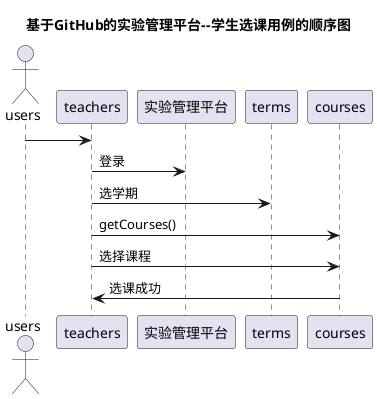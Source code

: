 @startuml
title 基于GitHub的实验管理平台--学生选课用例的顺序图
actor users
    users -> teachers

    teachers -> 实验管理平台:登录
    
    teachers -> terms:选学期

	teachers -> courses:getCourses()
	
	teachers -> courses:选择课程

	courses ->  teachers:选课成功


@enduml
